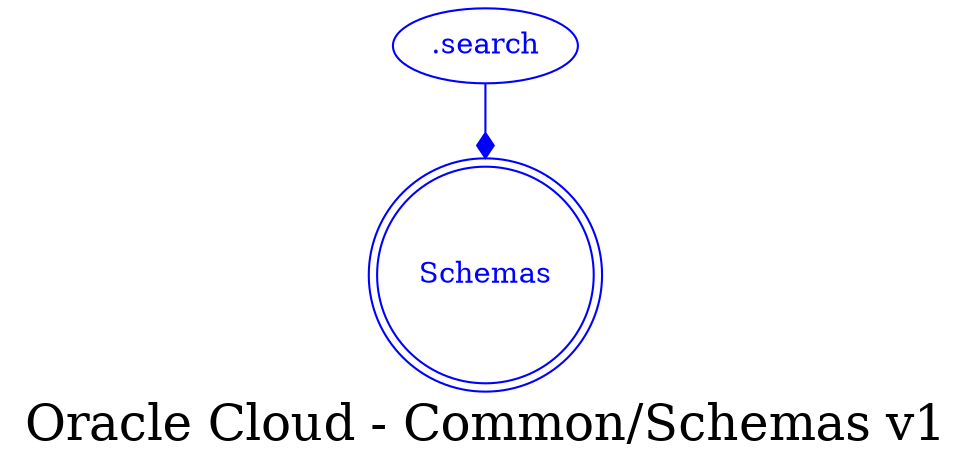 digraph LexiconGraph {
graph[label="Oracle Cloud - Common/Schemas v1", fontsize=24]
splines=true
"Schemas" [color=blue, fontcolor=blue, shape=doublecircle]
".search" -> "Schemas" [color=blue, fontcolor=blue, arrowhead=diamond, arrowtail=none]
".search" [color=blue, fontcolor=blue, shape=ellipse]
}
